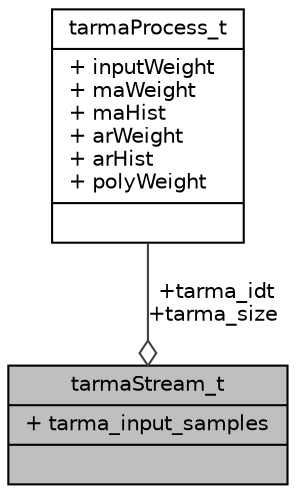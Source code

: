 digraph "tarmaStream_t"
{
 // LATEX_PDF_SIZE
  edge [fontname="Helvetica",fontsize="10",labelfontname="Helvetica",labelfontsize="10"];
  node [fontname="Helvetica",fontsize="10",shape=record];
  Node1 [label="{tarmaStream_t\n|+ tarma_input_samples\l|}",height=0.2,width=0.4,color="black", fillcolor="grey75", style="filled", fontcolor="black",tooltip=" "];
  Node2 -> Node1 [color="grey25",fontsize="10",style="solid",label=" +tarma_idt\n+tarma_size" ,arrowhead="odiamond",fontname="Helvetica"];
  Node2 [label="{tarmaProcess_t\n|+ inputWeight\l+ maWeight\l+ maHist\l+ arWeight\l+ arHist\l+ polyWeight\l|}",height=0.2,width=0.4,color="black", fillcolor="white", style="filled",URL="$structtarmaProcess__t.html",tooltip=" "];
}
